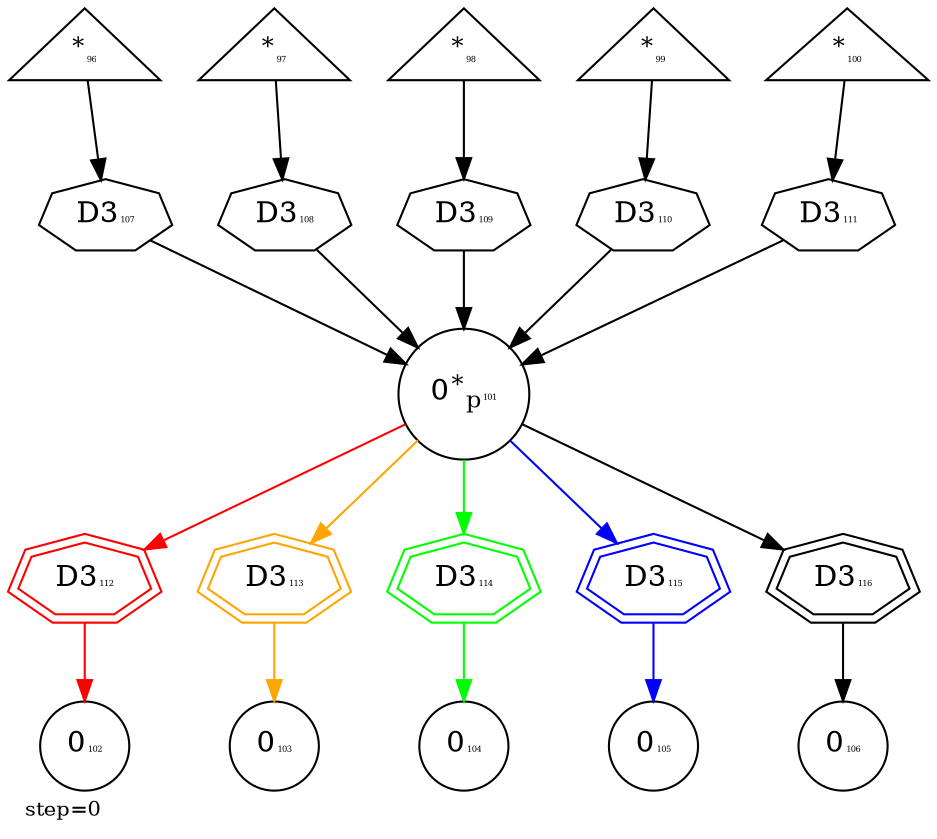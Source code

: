 digraph {
  graph  [labelloc=bottom,labeljust=left,fontsize="10",label="step=0"];
  "96" [shape=triangle,peripheries="1",label=<<SUP>*</SUP><FONT POINT-SIZE='4'>96</FONT>>,labelfontcolor=black,color=black];
  "97" [shape=triangle,peripheries="1",label=<<SUP>*</SUP><FONT POINT-SIZE='4'>97</FONT>>,labelfontcolor=black,color=black];
  "98" [shape=triangle,peripheries="1",label=<<SUP>*</SUP><FONT POINT-SIZE='4'>98</FONT>>,labelfontcolor=black,color=black];
  "99" [shape=triangle,peripheries="1",label=<<SUP>*</SUP><FONT POINT-SIZE='4'>99</FONT>>,labelfontcolor=black,color=black];
  "100" [shape=triangle,peripheries="1",label=<<SUP>*</SUP><FONT POINT-SIZE='4'>100</FONT>>,labelfontcolor=black,color=black];
  "101" [shape=circle,peripheries="1",label=<0<SUP>*</SUP><SUB>p</SUB><FONT POINT-SIZE='4'>101</FONT>>,labelfontcolor=black,color=black];
  "102" [shape=circle,peripheries="1",label=<0<FONT POINT-SIZE='4'>102</FONT>>,labelfontcolor=black,color=black];
  "103" [shape=circle,peripheries="1",label=<0<FONT POINT-SIZE='4'>103</FONT>>,labelfontcolor=black,color=black];
  "104" [shape=circle,peripheries="1",label=<0<FONT POINT-SIZE='4'>104</FONT>>,labelfontcolor=black,color=black];
  "105" [shape=circle,peripheries="1",label=<0<FONT POINT-SIZE='4'>105</FONT>>,labelfontcolor=black,color=black];
  "106" [shape=circle,peripheries="1",label=<0<FONT POINT-SIZE='4'>106</FONT>>,labelfontcolor=black,color=black];
  "107" [label=<D3<FONT POINT-SIZE='4'>107</FONT>>,peripheries="1",color=black,shape=septagon];
  "96" -> "107" [color=black];
  "107" -> "101" [color=black];
  "108" [label=<D3<FONT POINT-SIZE='4'>108</FONT>>,peripheries="1",color=black,shape=septagon];
  "97" -> "108" [color=black];
  "108" -> "101" [color=black];
  "109" [label=<D3<FONT POINT-SIZE='4'>109</FONT>>,peripheries="1",color=black,shape=septagon];
  "98" -> "109" [color=black];
  "109" -> "101" [color=black];
  "110" [label=<D3<FONT POINT-SIZE='4'>110</FONT>>,peripheries="1",color=black,shape=septagon];
  "99" -> "110" [color=black];
  "110" -> "101" [color=black];
  "111" [label=<D3<FONT POINT-SIZE='4'>111</FONT>>,peripheries="1",color=black,shape=septagon];
  "100" -> "111" [color=black];
  "111" -> "101" [color=black];
  "112" [label=<D3<FONT POINT-SIZE='4'>112</FONT>>,peripheries="2",color=Red,shape=septagon];
  "101" -> "112" [color=Red];
  "112" -> "102" [color=Red];
  "113" [label=<D3<FONT POINT-SIZE='4'>113</FONT>>,peripheries="2",color=Orange,shape=septagon];
  "101" -> "113" [color=Orange];
  "113" -> "103" [color=Orange];
  "114" [label=<D3<FONT POINT-SIZE='4'>114</FONT>>,peripheries="2",color=Green,shape=septagon];
  "101" -> "114" [color=Green];
  "114" -> "104" [color=Green];
  "115" [label=<D3<FONT POINT-SIZE='4'>115</FONT>>,peripheries="2",color=Blue,shape=septagon];
  "101" -> "115" [color=Blue];
  "115" -> "105" [color=Blue];
  "116" [label=<D3<FONT POINT-SIZE='4'>116</FONT>>,peripheries="2",color=Black,shape=septagon];
  "101" -> "116" [color=Black];
  "116" -> "106" [color=Black];
}